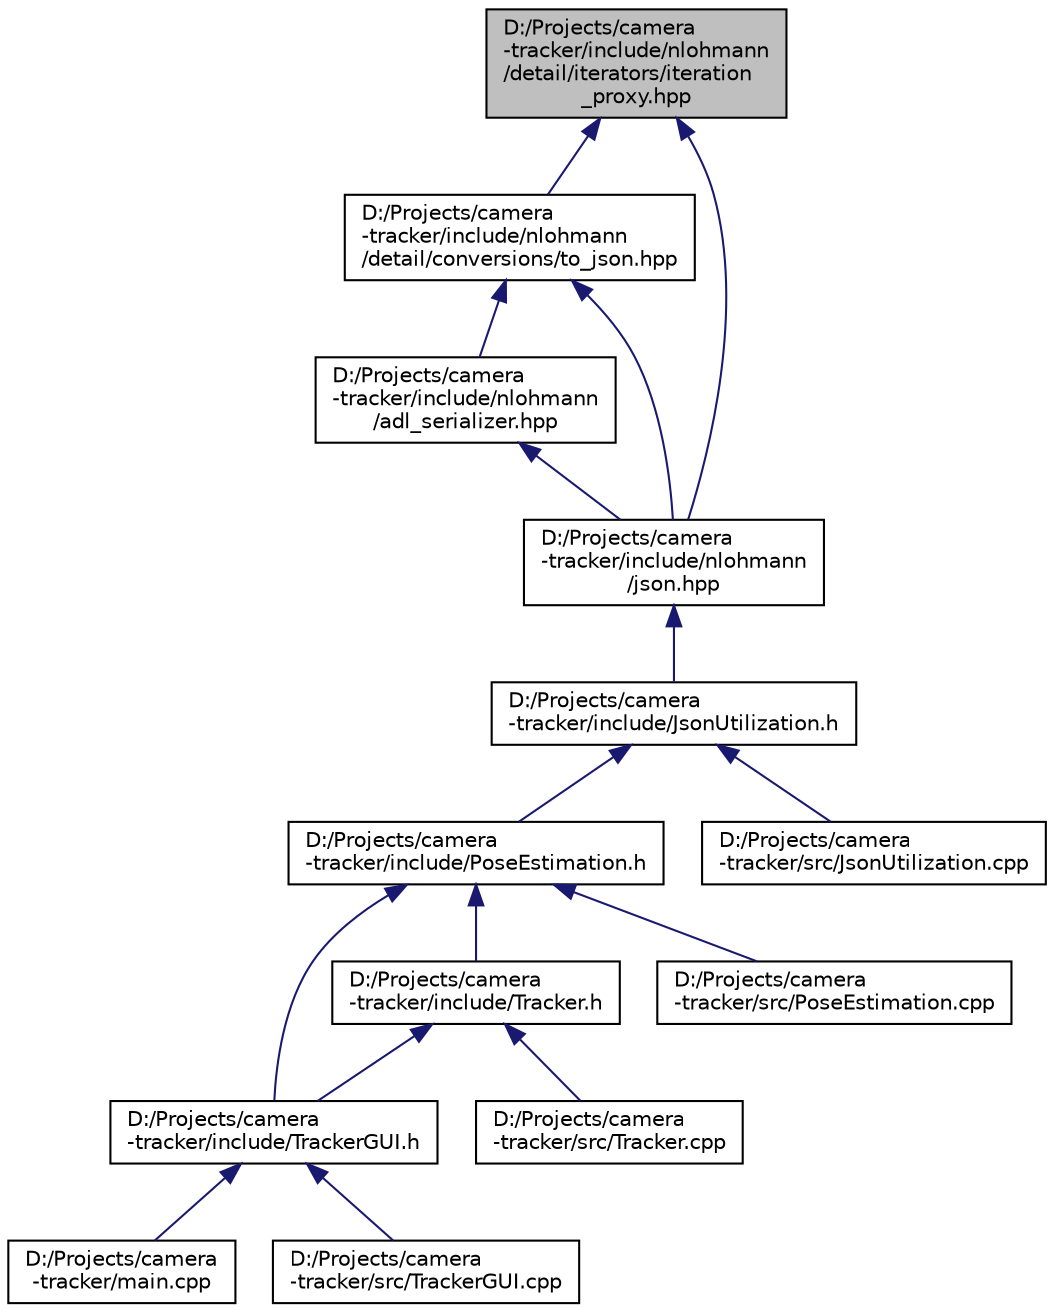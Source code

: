 digraph "D:/Projects/camera-tracker/include/nlohmann/detail/iterators/iteration_proxy.hpp"
{
 // INTERACTIVE_SVG=YES
 // LATEX_PDF_SIZE
  edge [fontname="Helvetica",fontsize="10",labelfontname="Helvetica",labelfontsize="10"];
  node [fontname="Helvetica",fontsize="10",shape=record];
  Node1 [label="D:/Projects/camera\l-tracker/include/nlohmann\l/detail/iterators/iteration\l_proxy.hpp",height=0.2,width=0.4,color="black", fillcolor="grey75", style="filled", fontcolor="black",tooltip=" "];
  Node1 -> Node2 [dir="back",color="midnightblue",fontsize="10",style="solid",fontname="Helvetica"];
  Node2 [label="D:/Projects/camera\l-tracker/include/nlohmann\l/detail/conversions/to_json.hpp",height=0.2,width=0.4,color="black", fillcolor="white", style="filled",URL="$to__json_8hpp.html",tooltip=" "];
  Node2 -> Node3 [dir="back",color="midnightblue",fontsize="10",style="solid",fontname="Helvetica"];
  Node3 [label="D:/Projects/camera\l-tracker/include/nlohmann\l/adl_serializer.hpp",height=0.2,width=0.4,color="black", fillcolor="white", style="filled",URL="$adl__serializer_8hpp.html",tooltip=" "];
  Node3 -> Node4 [dir="back",color="midnightblue",fontsize="10",style="solid",fontname="Helvetica"];
  Node4 [label="D:/Projects/camera\l-tracker/include/nlohmann\l/json.hpp",height=0.2,width=0.4,color="black", fillcolor="white", style="filled",URL="$json_8hpp.html",tooltip=" "];
  Node4 -> Node5 [dir="back",color="midnightblue",fontsize="10",style="solid",fontname="Helvetica"];
  Node5 [label="D:/Projects/camera\l-tracker/include/JsonUtilization.h",height=0.2,width=0.4,color="black", fillcolor="white", style="filled",URL="$_json_utilization_8h.html",tooltip="This file contains the declaration of the namespace jsonUtilization."];
  Node5 -> Node6 [dir="back",color="midnightblue",fontsize="10",style="solid",fontname="Helvetica"];
  Node6 [label="D:/Projects/camera\l-tracker/include/PoseEstimation.h",height=0.2,width=0.4,color="black", fillcolor="white", style="filled",URL="$_pose_estimation_8h.html",tooltip="This file contains the declaration of the PoseEstimation class."];
  Node6 -> Node7 [dir="back",color="midnightblue",fontsize="10",style="solid",fontname="Helvetica"];
  Node7 [label="D:/Projects/camera\l-tracker/include/Tracker.h",height=0.2,width=0.4,color="black", fillcolor="white", style="filled",URL="$_tracker_8h.html",tooltip="This file contains declarations of the Tracker class."];
  Node7 -> Node8 [dir="back",color="midnightblue",fontsize="10",style="solid",fontname="Helvetica"];
  Node8 [label="D:/Projects/camera\l-tracker/include/TrackerGUI.h",height=0.2,width=0.4,color="black", fillcolor="white", style="filled",URL="$_tracker_g_u_i_8h.html",tooltip="This file contains declarations of the implementation for GUI."];
  Node8 -> Node9 [dir="back",color="midnightblue",fontsize="10",style="solid",fontname="Helvetica"];
  Node9 [label="D:/Projects/camera\l-tracker/main.cpp",height=0.2,width=0.4,color="black", fillcolor="white", style="filled",URL="$main_8cpp.html",tooltip=" "];
  Node8 -> Node10 [dir="back",color="midnightblue",fontsize="10",style="solid",fontname="Helvetica"];
  Node10 [label="D:/Projects/camera\l-tracker/src/TrackerGUI.cpp",height=0.2,width=0.4,color="black", fillcolor="white", style="filled",URL="$_tracker_g_u_i_8cpp.html",tooltip=" "];
  Node7 -> Node11 [dir="back",color="midnightblue",fontsize="10",style="solid",fontname="Helvetica"];
  Node11 [label="D:/Projects/camera\l-tracker/src/Tracker.cpp",height=0.2,width=0.4,color="black", fillcolor="white", style="filled",URL="$_tracker_8cpp.html",tooltip=" "];
  Node6 -> Node8 [dir="back",color="midnightblue",fontsize="10",style="solid",fontname="Helvetica"];
  Node6 -> Node12 [dir="back",color="midnightblue",fontsize="10",style="solid",fontname="Helvetica"];
  Node12 [label="D:/Projects/camera\l-tracker/src/PoseEstimation.cpp",height=0.2,width=0.4,color="black", fillcolor="white", style="filled",URL="$_pose_estimation_8cpp.html",tooltip=" "];
  Node5 -> Node13 [dir="back",color="midnightblue",fontsize="10",style="solid",fontname="Helvetica"];
  Node13 [label="D:/Projects/camera\l-tracker/src/JsonUtilization.cpp",height=0.2,width=0.4,color="black", fillcolor="white", style="filled",URL="$_json_utilization_8cpp.html",tooltip=" "];
  Node2 -> Node4 [dir="back",color="midnightblue",fontsize="10",style="solid",fontname="Helvetica"];
  Node1 -> Node4 [dir="back",color="midnightblue",fontsize="10",style="solid",fontname="Helvetica"];
}
